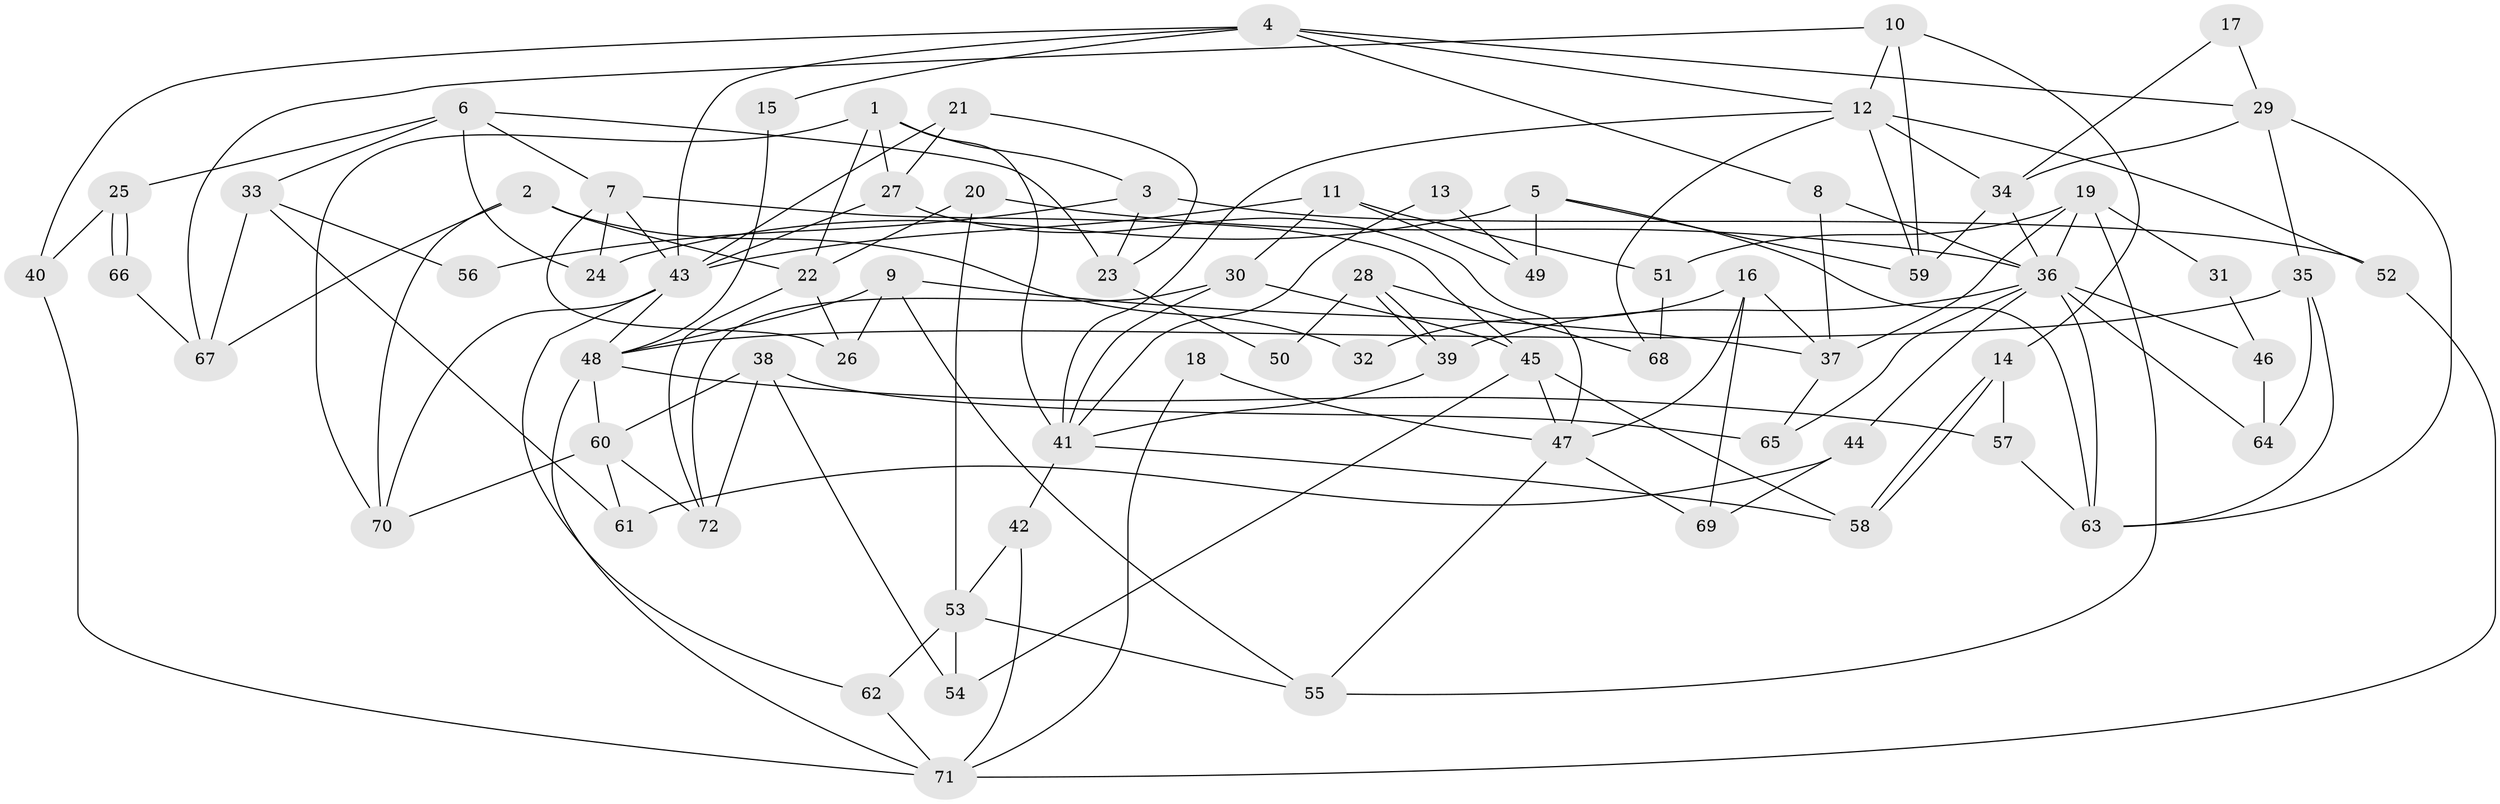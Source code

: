 // coarse degree distribution, {5: 0.1346153846153846, 4: 0.21153846153846154, 10: 0.057692307692307696, 3: 0.28846153846153844, 7: 0.07692307692307693, 8: 0.038461538461538464, 2: 0.1346153846153846, 6: 0.057692307692307696}
// Generated by graph-tools (version 1.1) at 2025/51/03/04/25 22:51:15]
// undirected, 72 vertices, 144 edges
graph export_dot {
  node [color=gray90,style=filled];
  1;
  2;
  3;
  4;
  5;
  6;
  7;
  8;
  9;
  10;
  11;
  12;
  13;
  14;
  15;
  16;
  17;
  18;
  19;
  20;
  21;
  22;
  23;
  24;
  25;
  26;
  27;
  28;
  29;
  30;
  31;
  32;
  33;
  34;
  35;
  36;
  37;
  38;
  39;
  40;
  41;
  42;
  43;
  44;
  45;
  46;
  47;
  48;
  49;
  50;
  51;
  52;
  53;
  54;
  55;
  56;
  57;
  58;
  59;
  60;
  61;
  62;
  63;
  64;
  65;
  66;
  67;
  68;
  69;
  70;
  71;
  72;
  1 -- 70;
  1 -- 41;
  1 -- 3;
  1 -- 22;
  1 -- 27;
  2 -- 67;
  2 -- 70;
  2 -- 22;
  2 -- 32;
  3 -- 23;
  3 -- 52;
  3 -- 56;
  4 -- 8;
  4 -- 43;
  4 -- 12;
  4 -- 15;
  4 -- 29;
  4 -- 40;
  5 -- 59;
  5 -- 63;
  5 -- 24;
  5 -- 49;
  6 -- 25;
  6 -- 7;
  6 -- 23;
  6 -- 24;
  6 -- 33;
  7 -- 26;
  7 -- 24;
  7 -- 43;
  7 -- 45;
  8 -- 36;
  8 -- 37;
  9 -- 48;
  9 -- 55;
  9 -- 26;
  9 -- 37;
  10 -- 12;
  10 -- 14;
  10 -- 59;
  10 -- 67;
  11 -- 43;
  11 -- 30;
  11 -- 49;
  11 -- 51;
  12 -- 41;
  12 -- 34;
  12 -- 52;
  12 -- 59;
  12 -- 68;
  13 -- 41;
  13 -- 49;
  14 -- 58;
  14 -- 58;
  14 -- 57;
  15 -- 48;
  16 -- 47;
  16 -- 37;
  16 -- 32;
  16 -- 69;
  17 -- 34;
  17 -- 29;
  18 -- 47;
  18 -- 71;
  19 -- 37;
  19 -- 36;
  19 -- 31;
  19 -- 51;
  19 -- 55;
  20 -- 36;
  20 -- 22;
  20 -- 53;
  21 -- 27;
  21 -- 43;
  21 -- 23;
  22 -- 26;
  22 -- 72;
  23 -- 50;
  25 -- 66;
  25 -- 66;
  25 -- 40;
  27 -- 43;
  27 -- 47;
  28 -- 39;
  28 -- 39;
  28 -- 68;
  28 -- 50;
  29 -- 34;
  29 -- 35;
  29 -- 63;
  30 -- 41;
  30 -- 72;
  30 -- 45;
  31 -- 46;
  33 -- 61;
  33 -- 56;
  33 -- 67;
  34 -- 59;
  34 -- 36;
  35 -- 48;
  35 -- 63;
  35 -- 64;
  36 -- 63;
  36 -- 39;
  36 -- 44;
  36 -- 46;
  36 -- 64;
  36 -- 65;
  37 -- 65;
  38 -- 72;
  38 -- 54;
  38 -- 60;
  38 -- 65;
  39 -- 41;
  40 -- 71;
  41 -- 58;
  41 -- 42;
  42 -- 53;
  42 -- 71;
  43 -- 62;
  43 -- 48;
  43 -- 70;
  44 -- 69;
  44 -- 61;
  45 -- 47;
  45 -- 54;
  45 -- 58;
  46 -- 64;
  47 -- 55;
  47 -- 69;
  48 -- 71;
  48 -- 57;
  48 -- 60;
  51 -- 68;
  52 -- 71;
  53 -- 55;
  53 -- 54;
  53 -- 62;
  57 -- 63;
  60 -- 61;
  60 -- 70;
  60 -- 72;
  62 -- 71;
  66 -- 67;
}
